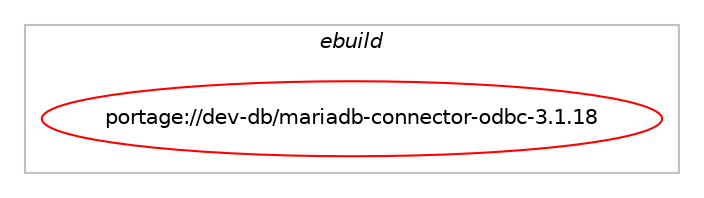 digraph prolog {

# *************
# Graph options
# *************

newrank=true;
concentrate=true;
compound=true;
graph [rankdir=LR,fontname=Helvetica,fontsize=10,ranksep=1.5];#, ranksep=2.5, nodesep=0.2];
edge  [arrowhead=vee];
node  [fontname=Helvetica,fontsize=10];

# **********
# The ebuild
# **********

subgraph cluster_leftcol {
color=gray;
rank=same;
label=<<i>ebuild</i>>;
id [label="portage://dev-db/mariadb-connector-odbc-3.1.18", color=red, width=4, href="../dev-db/mariadb-connector-odbc-3.1.18.svg"];
}

# ****************
# The dependencies
# ****************

subgraph cluster_midcol {
color=gray;
label=<<i>dependencies</i>>;
subgraph cluster_compile {
fillcolor="#eeeeee";
style=filled;
label=<<i>compile</i>>;
# *** BEGIN UNKNOWN DEPENDENCY TYPE (TODO) ***
# id -> package_dependency(portage://dev-db/mariadb-connector-odbc-3.1.18,install,no,dev-db,mariadb-connector-c,none,[,,],any_same_slot,[use(optenable(ssl),none)])
# *** END UNKNOWN DEPENDENCY TYPE (TODO) ***

# *** BEGIN UNKNOWN DEPENDENCY TYPE (TODO) ***
# id -> package_dependency(portage://dev-db/mariadb-connector-odbc-3.1.18,install,no,dev-db,unixODBC,none,[,,],[],[])
# *** END UNKNOWN DEPENDENCY TYPE (TODO) ***

}
subgraph cluster_compileandrun {
fillcolor="#eeeeee";
style=filled;
label=<<i>compile and run</i>>;
}
subgraph cluster_run {
fillcolor="#eeeeee";
style=filled;
label=<<i>run</i>>;
# *** BEGIN UNKNOWN DEPENDENCY TYPE (TODO) ***
# id -> package_dependency(portage://dev-db/mariadb-connector-odbc-3.1.18,run,no,dev-db,mariadb-connector-c,none,[,,],any_same_slot,[use(optenable(ssl),none)])
# *** END UNKNOWN DEPENDENCY TYPE (TODO) ***

# *** BEGIN UNKNOWN DEPENDENCY TYPE (TODO) ***
# id -> package_dependency(portage://dev-db/mariadb-connector-odbc-3.1.18,run,no,dev-db,unixODBC,none,[,,],[],[])
# *** END UNKNOWN DEPENDENCY TYPE (TODO) ***

}
}

# **************
# The candidates
# **************

subgraph cluster_choices {
rank=same;
color=gray;
label=<<i>candidates</i>>;

}

}
